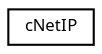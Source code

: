 digraph "Graphical Class Hierarchy"
{
  edge [fontname="Sans",fontsize="8",labelfontname="Sans",labelfontsize="8"];
  node [fontname="Sans",fontsize="8",shape=record];
  rankdir="LR";
  Node1 [label="cNetIP",height=0.2,width=0.4,color="black", fillcolor="white", style="filled",URL="$classc_net_i_p.html"];
}
